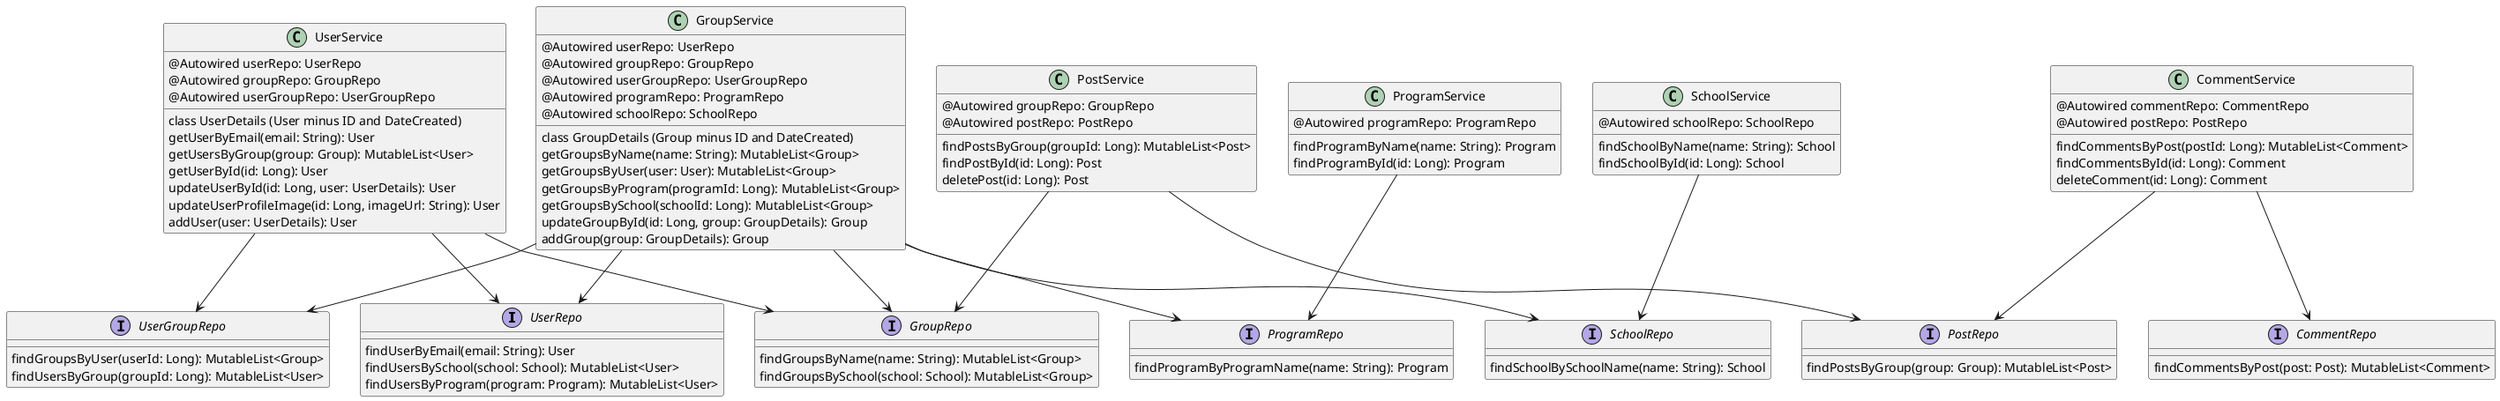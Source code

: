 @startuml
'https://plantuml.com/class-diagram

interface UserRepo{
    findUserByEmail(email: String): User
    findUsersBySchool(school: School): MutableList<User>
    findUsersByProgram(program: Program): MutableList<User>
}

interface GroupRepo{
    findGroupsByName(name: String): MutableList<Group>
    findGroupsBySchool(school: School): MutableList<Group>
}

interface UserGroupRepo{
    findGroupsByUser(userId: Long): MutableList<Group>
    findUsersByGroup(groupId: Long): MutableList<User>
}

interface ProgramRepo{
    findProgramByProgramName(name: String): Program
}

interface SchoolRepo{
    findSchoolBySchoolName(name: String): School
}

interface PostRepo{
    findPostsByGroup(group: Group): MutableList<Post>
}

interface CommentRepo{
    findCommentsByPost(post: Post): MutableList<Comment>
}

class UserService{
    @Autowired userRepo: UserRepo
    @Autowired groupRepo: GroupRepo
    @Autowired userGroupRepo: UserGroupRepo
    class UserDetails (User minus ID and DateCreated)
    getUserByEmail(email: String): User
    getUsersByGroup(group: Group): MutableList<User>
    getUserById(id: Long): User
    updateUserById(id: Long, user: UserDetails): User
    updateUserProfileImage(id: Long, imageUrl: String): User
    addUser(user: UserDetails): User
}

class GroupService{
    @Autowired userRepo: UserRepo
    @Autowired groupRepo: GroupRepo
    @Autowired userGroupRepo: UserGroupRepo
    @Autowired programRepo: ProgramRepo
    @Autowired schoolRepo: SchoolRepo
    class GroupDetails (Group minus ID and DateCreated)
    getGroupsByName(name: String): MutableList<Group>
    getGroupsByUser(user: User): MutableList<Group>
    getGroupsByProgram(programId: Long): MutableList<Group>
    getGroupsBySchool(schoolId: Long): MutableList<Group>
    updateGroupById(id: Long, group: GroupDetails): Group
    addGroup(group: GroupDetails): Group
}

class SchoolService{
    @Autowired schoolRepo: SchoolRepo
    findSchoolByName(name: String): School
    findSchoolById(id: Long): School
}

class ProgramService{
    @Autowired programRepo: ProgramRepo
    findProgramByName(name: String): Program
    findProgramById(id: Long): Program
}

class PostService{
    @Autowired groupRepo: GroupRepo
    @Autowired postRepo: PostRepo
    findPostsByGroup(groupId: Long): MutableList<Post>
    findPostById(id: Long): Post
    deletePost(id: Long): Post
}

class CommentService{
    @Autowired commentRepo: CommentRepo
    @Autowired postRepo: PostRepo
    findCommentsByPost(postId: Long): MutableList<Comment>
    findCommentsById(id: Long): Comment
    deleteComment(id: Long): Comment
}


UserService --> UserRepo
UserService --> GroupRepo
UserService --> UserGroupRepo
GroupService --> UserRepo
GroupService --> GroupRepo
GroupService --> UserGroupRepo
GroupService --> ProgramRepo
GroupService --> SchoolRepo
ProgramService --> ProgramRepo
SchoolService --> SchoolRepo
CommentService --> PostRepo
CommentService --> CommentRepo
PostService --> PostRepo
PostService --> GroupRepo

@enduml